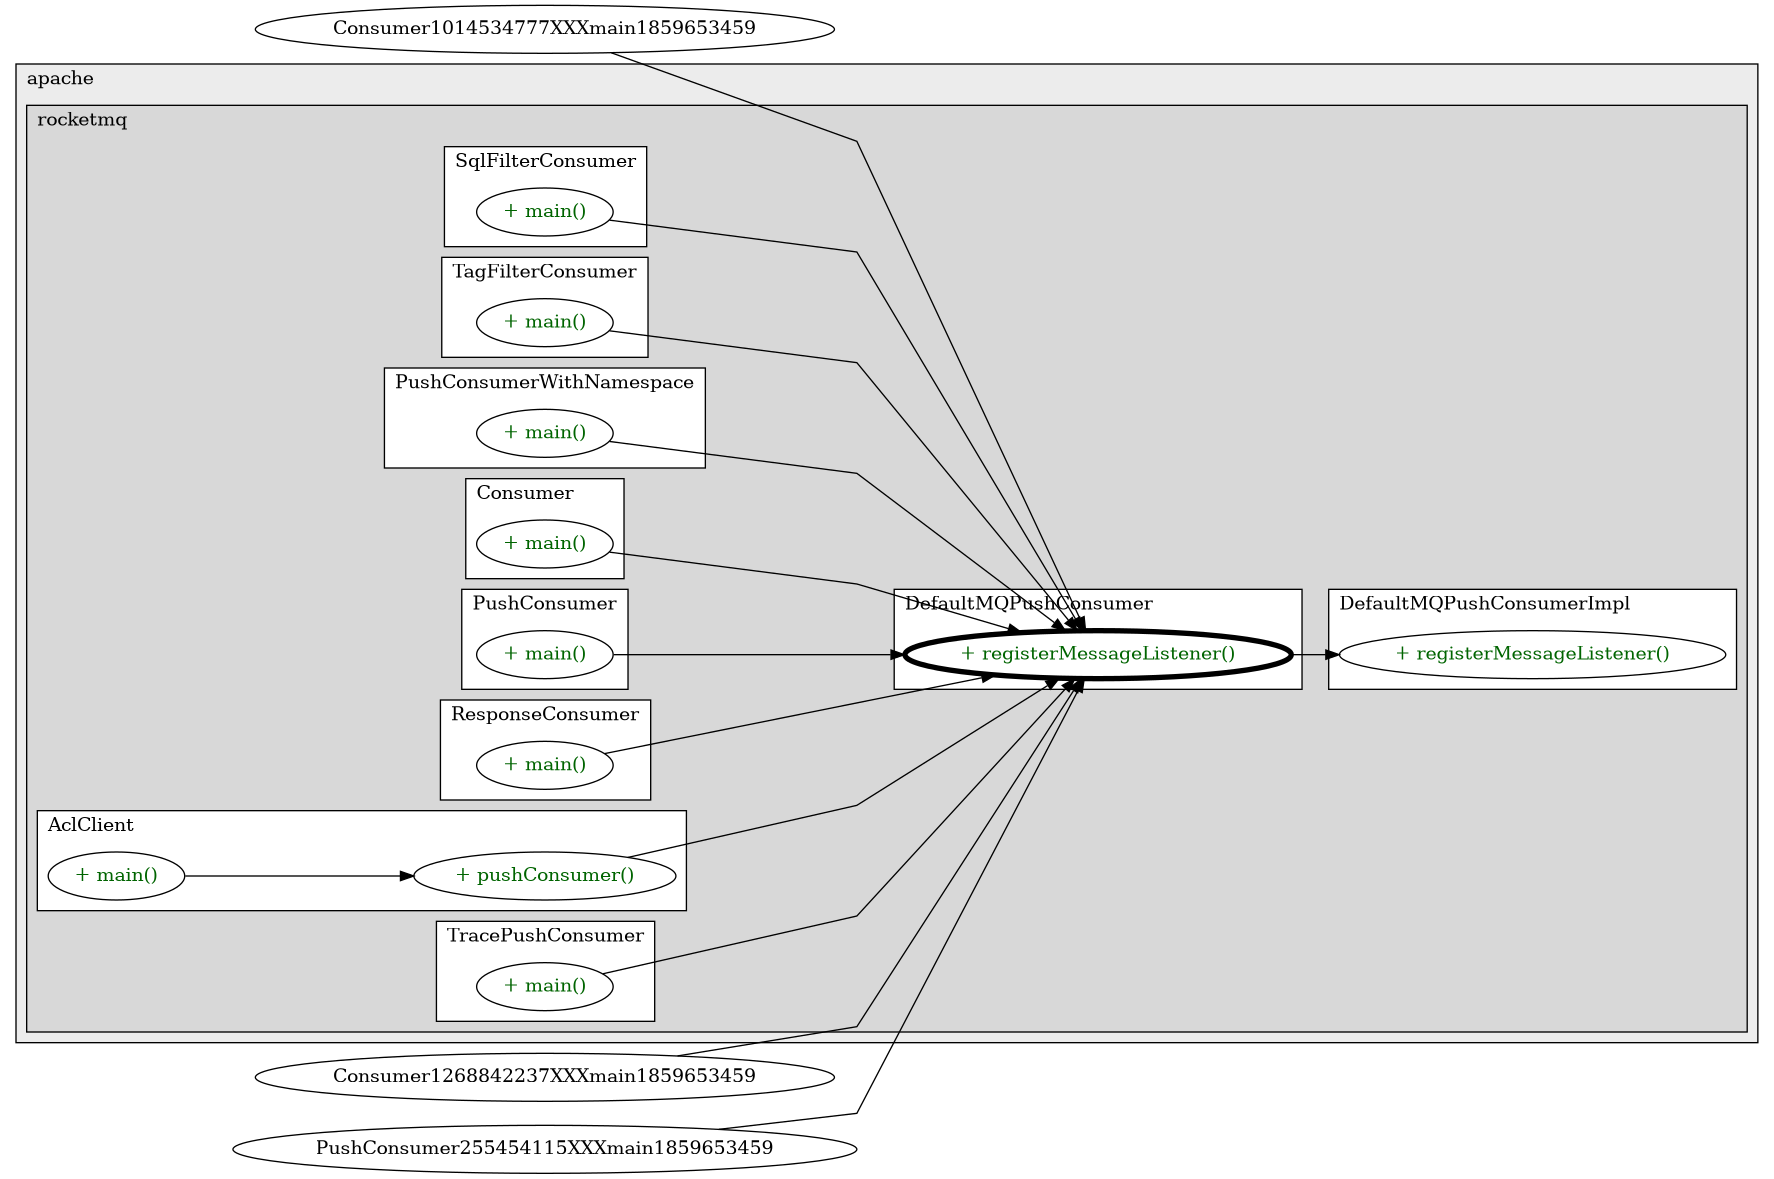 @startuml

/' diagram meta data start
config=CallConfiguration;
{
  "rootMethod": "org.apache.rocketmq.client.consumer.DefaultMQPushConsumer#registerMessageListener(MessageListenerConcurrently)",
  "projectClassification": {
    "searchMode": "OpenProject", // OpenProject, AllProjects
    "includedProjects": "",
    "pathEndKeywords": "*.impl",
    "isClientPath": "",
    "isClientName": "",
    "isTestPath": "",
    "isTestName": "",
    "isMappingPath": "",
    "isMappingName": "",
    "isDataAccessPath": "",
    "isDataAccessName": "",
    "isDataStructurePath": "",
    "isDataStructureName": "",
    "isInterfaceStructuresPath": "",
    "isInterfaceStructuresName": "",
    "isEntryPointPath": "",
    "isEntryPointName": "",
    "treatFinalFieldsAsMandatory": false
  },
  "graphRestriction": {
    "classPackageExcludeFilter": "",
    "classPackageIncludeFilter": "",
    "classNameExcludeFilter": "",
    "classNameIncludeFilter": "",
    "methodNameExcludeFilter": "",
    "methodNameIncludeFilter": "",
    "removeByInheritance": "", // inheritance/annotation based filtering is done in a second step
    "removeByAnnotation": "",
    "removeByClassPackage": "", // cleanup the graph after inheritance/annotation based filtering is done
    "removeByClassName": "",
    "cutMappings": false,
    "cutEnum": true,
    "cutTests": true,
    "cutClient": true,
    "cutDataAccess": true,
    "cutInterfaceStructures": true,
    "cutDataStructures": true,
    "cutGetterAndSetter": true,
    "cutConstructors": true
  },
  "graphTraversal": {
    "forwardDepth": 3,
    "backwardDepth": 3,
    "classPackageExcludeFilter": "",
    "classPackageIncludeFilter": "",
    "classNameExcludeFilter": "",
    "classNameIncludeFilter": "",
    "methodNameExcludeFilter": "",
    "methodNameIncludeFilter": "",
    "hideMappings": false,
    "hideDataStructures": false,
    "hidePrivateMethods": true,
    "hideInterfaceCalls": true, // indirection: implementation -> interface (is hidden) -> implementation
    "onlyShowApplicationEntryPoints": false, // root node is included
    "useMethodCallsForStructureDiagram": "ForwardOnly" // ForwardOnly, BothDirections, No
  },
  "details": {
    "aggregation": "GroupByClass", // ByClass, GroupByClass, None
    "showMethodParametersTypes": false,
    "showMethodParametersNames": false,
    "showMethodReturnType": false,
    "showPackageLevels": 2,
    "showCallOrder": false,
    "edgeMode": "MethodsOnly", // TypesOnly, MethodsOnly, TypesAndMethods, MethodsAndDirectTypeUsage
    "showDetailedClassStructure": false
  },
  "rootClass": "org.apache.rocketmq.client.consumer.DefaultMQPushConsumer",
  "extensionCallbackMethod": "" // qualified.class.name#methodName - signature: public static String method(String)
}
diagram meta data end '/



digraph g {
    rankdir="LR"
    splines=polyline
    

'nodes 
subgraph cluster_1411517106 { 
   	label=apache
	labeljust=l
	fillcolor="#ececec"
	style=filled
   
   subgraph cluster_1714486248 { 
   	label=rocketmq
	labeljust=l
	fillcolor="#d8d8d8"
	style=filled
   
   subgraph cluster_1115057354 { 
   	label=SqlFilterConsumer
	labeljust=l
	fillcolor=white
	style=filled
   
   SqlFilterConsumer819045724XXXmain1859653459[
	label="+ main()"
	style=filled
	fillcolor=white
	tooltip="SqlFilterConsumer

null"
	fontcolor=darkgreen
];
} 

subgraph cluster_1195812458 { 
   	label=TagFilterConsumer
	labeljust=l
	fillcolor=white
	style=filled
   
   TagFilterConsumer819045724XXXmain1859653459[
	label="+ main()"
	style=filled
	fillcolor=white
	tooltip="TagFilterConsumer

null"
	fontcolor=darkgreen
];
} 

subgraph cluster_1590985330 { 
   	label=PushConsumerWithNamespace
	labeljust=l
	fillcolor=white
	style=filled
   
   PushConsumerWithNamespace1679326985XXXmain1859653459[
	label="+ main()"
	style=filled
	fillcolor=white
	tooltip="PushConsumerWithNamespace

null"
	fontcolor=darkgreen
];
} 

subgraph cluster_160577077 { 
   	label=Consumer
	labeljust=l
	fillcolor=white
	style=filled
   
   Consumer2031561881XXXmain1859653459[
	label="+ main()"
	style=filled
	fillcolor=white
	tooltip="Consumer

null"
	fontcolor=darkgreen
];
} 

subgraph cluster_2004609280 { 
   	label=DefaultMQPushConsumer
	labeljust=l
	fillcolor=white
	style=filled
   
   DefaultMQPushConsumer633216551XXXregisterMessageListener1543298783[
	label="+ registerMessageListener()"
	style=filled
	fillcolor=white
	tooltip="DefaultMQPushConsumer

&#10;  Register a callback to execute on message arrival for concurrent consuming.&#10; &#10;  @param messageListener message handling callback.&#10; "
	penwidth=4
	fontcolor=darkgreen
];
} 

subgraph cluster_290650472 { 
   	label=DefaultMQPushConsumerImpl
	labeljust=l
	fillcolor=white
	style=filled
   
   DefaultMQPushConsumerImpl1317777407XXXregisterMessageListener1148447163[
	label="+ registerMessageListener()"
	style=filled
	fillcolor=white
	tooltip="DefaultMQPushConsumerImpl

null"
	fontcolor=darkgreen
];
} 

subgraph cluster_325102424 { 
   	label=PushConsumer
	labeljust=l
	fillcolor=white
	style=filled
   
   PushConsumer1191250838XXXmain1859653459[
	label="+ main()"
	style=filled
	fillcolor=white
	tooltip="PushConsumer

null"
	fontcolor=darkgreen
];
} 

subgraph cluster_425376580 { 
   	label=ResponseConsumer
	labeljust=l
	fillcolor=white
	style=filled
   
   ResponseConsumer196752767XXXmain1859653459[
	label="+ main()"
	style=filled
	fillcolor=white
	tooltip="ResponseConsumer

null"
	fontcolor=darkgreen
];
} 

subgraph cluster_877673347 { 
   	label=AclClient
	labeljust=l
	fillcolor=white
	style=filled
   
   AclClient1191250838XXXmain1859653459[
	label="+ main()"
	style=filled
	fillcolor=white
	tooltip="AclClient

null"
	fontcolor=darkgreen
];

AclClient1191250838XXXpushConsumer0[
	label="+ pushConsumer()"
	style=filled
	fillcolor=white
	tooltip="AclClient

null"
	fontcolor=darkgreen
];
} 

subgraph cluster_950274803 { 
   	label=TracePushConsumer
	labeljust=l
	fillcolor=white
	style=filled
   
   TracePushConsumer244193786XXXmain1859653459[
	label="+ main()"
	style=filled
	fillcolor=white
	tooltip="TracePushConsumer

null"
	fontcolor=darkgreen
];
} 
} 
} 

'edges    
AclClient1191250838XXXmain1859653459 -> AclClient1191250838XXXpushConsumer0;
AclClient1191250838XXXpushConsumer0 -> DefaultMQPushConsumer633216551XXXregisterMessageListener1543298783;
Consumer1014534777XXXmain1859653459 -> DefaultMQPushConsumer633216551XXXregisterMessageListener1543298783;
Consumer1268842237XXXmain1859653459 -> DefaultMQPushConsumer633216551XXXregisterMessageListener1543298783;
Consumer2031561881XXXmain1859653459 -> DefaultMQPushConsumer633216551XXXregisterMessageListener1543298783;
DefaultMQPushConsumer633216551XXXregisterMessageListener1543298783 -> DefaultMQPushConsumerImpl1317777407XXXregisterMessageListener1148447163;
PushConsumer1191250838XXXmain1859653459 -> DefaultMQPushConsumer633216551XXXregisterMessageListener1543298783;
PushConsumer255454115XXXmain1859653459 -> DefaultMQPushConsumer633216551XXXregisterMessageListener1543298783;
PushConsumerWithNamespace1679326985XXXmain1859653459 -> DefaultMQPushConsumer633216551XXXregisterMessageListener1543298783;
ResponseConsumer196752767XXXmain1859653459 -> DefaultMQPushConsumer633216551XXXregisterMessageListener1543298783;
SqlFilterConsumer819045724XXXmain1859653459 -> DefaultMQPushConsumer633216551XXXregisterMessageListener1543298783;
TagFilterConsumer819045724XXXmain1859653459 -> DefaultMQPushConsumer633216551XXXregisterMessageListener1543298783;
TracePushConsumer244193786XXXmain1859653459 -> DefaultMQPushConsumer633216551XXXregisterMessageListener1543298783;
    
}
@enduml